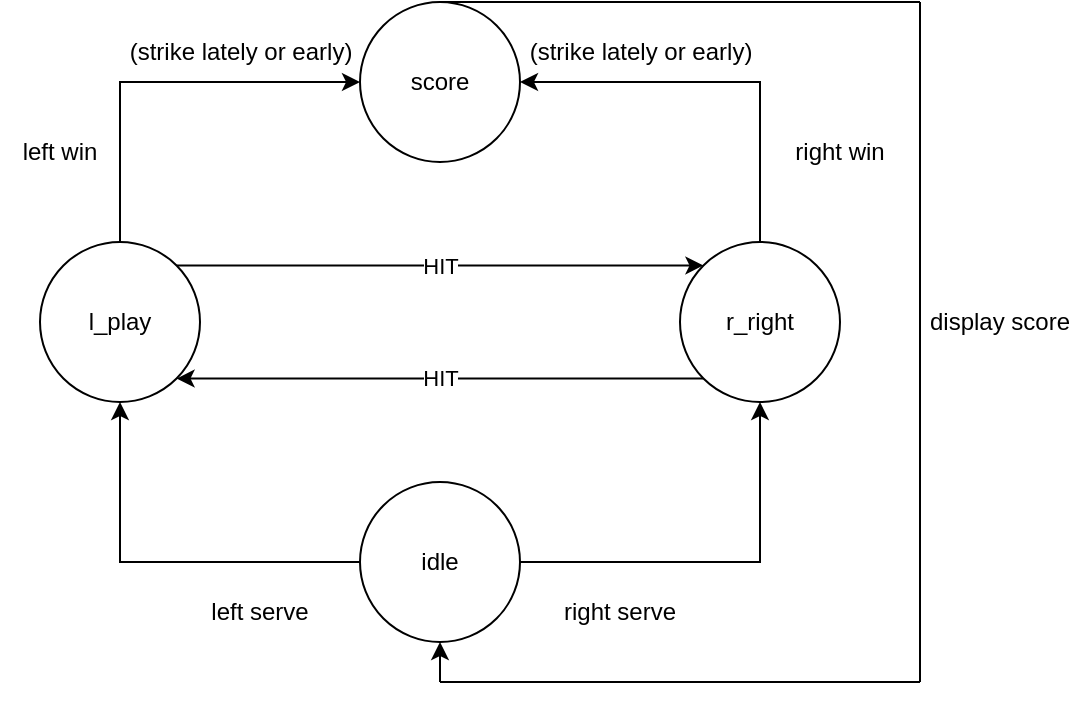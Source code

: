 <mxfile version="24.7.7">
  <diagram name="第1頁" id="NBTGdI4CCUk__eidNiG2">
    <mxGraphModel dx="1050" dy="522" grid="1" gridSize="10" guides="1" tooltips="1" connect="1" arrows="1" fold="1" page="1" pageScale="1" pageWidth="827" pageHeight="1169" math="0" shadow="0">
      <root>
        <mxCell id="0" />
        <mxCell id="1" parent="0" />
        <mxCell id="RgArOBws6X-4kbNpBbUh-3" value="score" style="ellipse;whiteSpace=wrap;html=1;aspect=fixed;" parent="1" vertex="1">
          <mxGeometry x="360" y="240" width="80" height="80" as="geometry" />
        </mxCell>
        <mxCell id="RgArOBws6X-4kbNpBbUh-4" style="edgeStyle=orthogonalEdgeStyle;rounded=0;orthogonalLoop=1;jettySize=auto;html=1;exitX=1;exitY=0.5;exitDx=0;exitDy=0;entryX=0.5;entryY=1;entryDx=0;entryDy=0;" parent="1" source="RgArOBws6X-4kbNpBbUh-9" target="RgArOBws6X-4kbNpBbUh-5" edge="1">
          <mxGeometry relative="1" as="geometry">
            <mxPoint x="560" y="520" as="sourcePoint" />
          </mxGeometry>
        </mxCell>
        <mxCell id="RgArOBws6X-4kbNpBbUh-19" value="HIT" style="edgeStyle=orthogonalEdgeStyle;rounded=0;orthogonalLoop=1;jettySize=auto;html=1;exitX=0;exitY=1;exitDx=0;exitDy=0;entryX=1;entryY=1;entryDx=0;entryDy=0;" parent="1" source="RgArOBws6X-4kbNpBbUh-5" target="RgArOBws6X-4kbNpBbUh-7" edge="1">
          <mxGeometry relative="1" as="geometry" />
        </mxCell>
        <mxCell id="RgArOBws6X-4kbNpBbUh-25" style="edgeStyle=orthogonalEdgeStyle;rounded=0;orthogonalLoop=1;jettySize=auto;html=1;exitX=0.5;exitY=0;exitDx=0;exitDy=0;entryX=1;entryY=0.5;entryDx=0;entryDy=0;" parent="1" source="RgArOBws6X-4kbNpBbUh-5" target="RgArOBws6X-4kbNpBbUh-3" edge="1">
          <mxGeometry relative="1" as="geometry" />
        </mxCell>
        <mxCell id="RgArOBws6X-4kbNpBbUh-5" value="r_right" style="ellipse;whiteSpace=wrap;html=1;aspect=fixed;" parent="1" vertex="1">
          <mxGeometry x="520" y="360" width="80" height="80" as="geometry" />
        </mxCell>
        <mxCell id="RgArOBws6X-4kbNpBbUh-6" style="edgeStyle=orthogonalEdgeStyle;rounded=0;orthogonalLoop=1;jettySize=auto;html=1;exitX=0;exitY=0.5;exitDx=0;exitDy=0;entryX=0.5;entryY=1;entryDx=0;entryDy=0;" parent="1" source="RgArOBws6X-4kbNpBbUh-9" target="RgArOBws6X-4kbNpBbUh-7" edge="1">
          <mxGeometry relative="1" as="geometry" />
        </mxCell>
        <mxCell id="RgArOBws6X-4kbNpBbUh-18" value="HIT" style="edgeStyle=orthogonalEdgeStyle;rounded=0;orthogonalLoop=1;jettySize=auto;html=1;exitX=1;exitY=0;exitDx=0;exitDy=0;entryX=0;entryY=0;entryDx=0;entryDy=0;" parent="1" source="RgArOBws6X-4kbNpBbUh-7" target="RgArOBws6X-4kbNpBbUh-5" edge="1">
          <mxGeometry x="0.002" relative="1" as="geometry">
            <mxPoint as="offset" />
          </mxGeometry>
        </mxCell>
        <mxCell id="RgArOBws6X-4kbNpBbUh-24" style="edgeStyle=orthogonalEdgeStyle;rounded=0;orthogonalLoop=1;jettySize=auto;html=1;exitX=0.5;exitY=0;exitDx=0;exitDy=0;entryX=0;entryY=0.5;entryDx=0;entryDy=0;" parent="1" source="RgArOBws6X-4kbNpBbUh-7" target="RgArOBws6X-4kbNpBbUh-3" edge="1">
          <mxGeometry relative="1" as="geometry" />
        </mxCell>
        <mxCell id="RgArOBws6X-4kbNpBbUh-7" value="l_play" style="ellipse;whiteSpace=wrap;html=1;aspect=fixed;" parent="1" vertex="1">
          <mxGeometry x="200" y="360" width="80" height="80" as="geometry" />
        </mxCell>
        <mxCell id="RgArOBws6X-4kbNpBbUh-9" value="idle" style="ellipse;whiteSpace=wrap;html=1;aspect=fixed;" parent="1" vertex="1">
          <mxGeometry x="360" y="480" width="80" height="80" as="geometry" />
        </mxCell>
        <mxCell id="RgArOBws6X-4kbNpBbUh-10" value="right win" style="text;html=1;align=center;verticalAlign=middle;whiteSpace=wrap;rounded=0;" parent="1" vertex="1">
          <mxGeometry x="570" y="300" width="60" height="30" as="geometry" />
        </mxCell>
        <mxCell id="RgArOBws6X-4kbNpBbUh-11" value="left win" style="text;html=1;align=center;verticalAlign=middle;whiteSpace=wrap;rounded=0;" parent="1" vertex="1">
          <mxGeometry x="180" y="300" width="60" height="30" as="geometry" />
        </mxCell>
        <mxCell id="RgArOBws6X-4kbNpBbUh-12" value="left serve" style="text;html=1;align=center;verticalAlign=middle;whiteSpace=wrap;rounded=0;" parent="1" vertex="1">
          <mxGeometry x="280" y="530" width="60" height="30" as="geometry" />
        </mxCell>
        <mxCell id="RgArOBws6X-4kbNpBbUh-13" value="right serve" style="text;html=1;align=center;verticalAlign=middle;whiteSpace=wrap;rounded=0;" parent="1" vertex="1">
          <mxGeometry x="460" y="530" width="60" height="30" as="geometry" />
        </mxCell>
        <mxCell id="RgArOBws6X-4kbNpBbUh-26" value="(strike lately or early)" style="text;html=1;align=center;verticalAlign=middle;resizable=0;points=[];autosize=1;strokeColor=none;fillColor=none;" parent="1" vertex="1">
          <mxGeometry x="235" y="250" width="130" height="30" as="geometry" />
        </mxCell>
        <mxCell id="RgArOBws6X-4kbNpBbUh-28" value="(strike lately or early)" style="text;html=1;align=center;verticalAlign=middle;resizable=0;points=[];autosize=1;strokeColor=none;fillColor=none;" parent="1" vertex="1">
          <mxGeometry x="435" y="250" width="130" height="30" as="geometry" />
        </mxCell>
        <mxCell id="RgArOBws6X-4kbNpBbUh-40" value="" style="endArrow=none;html=1;rounded=0;" parent="1" edge="1">
          <mxGeometry width="50" height="50" relative="1" as="geometry">
            <mxPoint x="400" y="580" as="sourcePoint" />
            <mxPoint x="640" y="580" as="targetPoint" />
          </mxGeometry>
        </mxCell>
        <mxCell id="RgArOBws6X-4kbNpBbUh-44" value="" style="endArrow=none;html=1;rounded=0;" parent="1" edge="1">
          <mxGeometry width="50" height="50" relative="1" as="geometry">
            <mxPoint x="400" y="240" as="sourcePoint" />
            <mxPoint x="640" y="240" as="targetPoint" />
          </mxGeometry>
        </mxCell>
        <mxCell id="RgArOBws6X-4kbNpBbUh-45" value="" style="endArrow=none;html=1;rounded=0;" parent="1" edge="1">
          <mxGeometry width="50" height="50" relative="1" as="geometry">
            <mxPoint x="640" y="580" as="sourcePoint" />
            <mxPoint x="640" y="240" as="targetPoint" />
          </mxGeometry>
        </mxCell>
        <mxCell id="RgArOBws6X-4kbNpBbUh-49" value="" style="endArrow=classic;html=1;rounded=0;entryX=0.5;entryY=1;entryDx=0;entryDy=0;" parent="1" target="RgArOBws6X-4kbNpBbUh-9" edge="1">
          <mxGeometry width="50" height="50" relative="1" as="geometry">
            <mxPoint x="400" y="580" as="sourcePoint" />
            <mxPoint x="420" y="560" as="targetPoint" />
            <Array as="points" />
          </mxGeometry>
        </mxCell>
        <mxCell id="RgArOBws6X-4kbNpBbUh-50" value="display score" style="text;html=1;align=center;verticalAlign=middle;whiteSpace=wrap;rounded=0;" parent="1" vertex="1">
          <mxGeometry x="640" y="385" width="80" height="30" as="geometry" />
        </mxCell>
      </root>
    </mxGraphModel>
  </diagram>
</mxfile>
